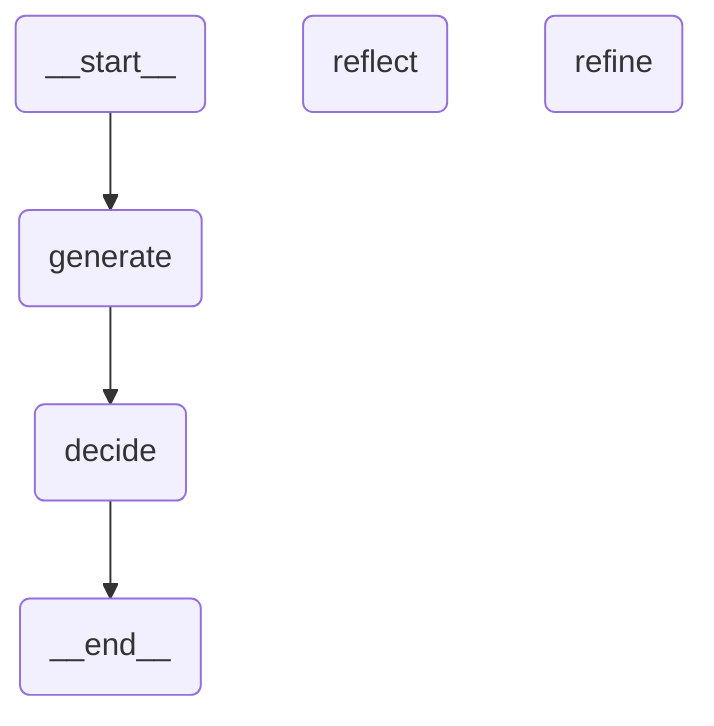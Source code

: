 ---
config:
  flowchart:
    curve: linear
---
graph TD;
	__start__(<p>__start__</p>)
	generate(generate)
	decide(decide)
	reflect(reflect)
	refine(refine)
	__end__(<p>__end__</p>)
	__start__ --> generate;
	generate --> decide;
	decide --> __end__;
	classDef default fill:#f2f0ff,line-height:1.2
	classDef first fill-opacity:0
	classDef last fill:#bfb6fc